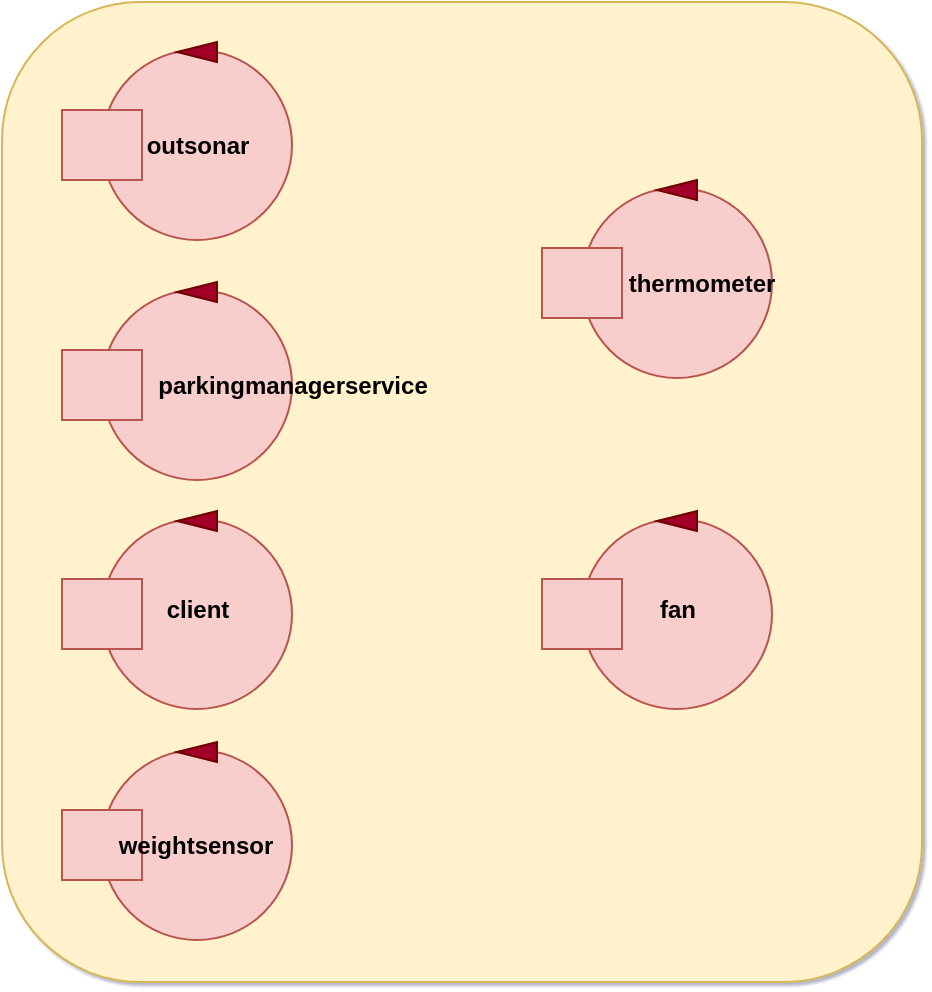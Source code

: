 <mxfile version="14.6.13" type="device"><diagram id="wI8z80SIdUuaSBe2A1s2" name="Pagina-1"><mxGraphModel dx="1086" dy="846" grid="1" gridSize="10" guides="1" tooltips="1" connect="1" arrows="1" fold="1" page="1" pageScale="1" pageWidth="827" pageHeight="1169" math="0" shadow="1"><root><mxCell id="0"/><mxCell id="1" parent="0"/><mxCell id="29DvXg12gKmN38C7rXfU-37" value="" style="rounded=1;whiteSpace=wrap;html=1;fillColor=#fff2cc;strokeColor=#d6b656;" parent="1" vertex="1"><mxGeometry x="590" y="240" width="460" height="490" as="geometry"/></mxCell><mxCell id="29DvXg12gKmN38C7rXfU-38" value="" style="ellipse;whiteSpace=wrap;html=1;aspect=fixed;fillColor=#f8cecc;strokeColor=#b85450;" parent="1" vertex="1"><mxGeometry x="640" y="384" width="95" height="95" as="geometry"/></mxCell><mxCell id="29DvXg12gKmN38C7rXfU-39" value="" style="rounded=0;whiteSpace=wrap;html=1;fillColor=#f8cecc;strokeColor=#b85450;" parent="1" vertex="1"><mxGeometry x="620" y="414" width="40" height="35" as="geometry"/></mxCell><mxCell id="29DvXg12gKmN38C7rXfU-40" value="" style="triangle;whiteSpace=wrap;html=1;rotation=-180;fillColor=#a20025;strokeColor=#6F0000;fontColor=#ffffff;" parent="1" vertex="1"><mxGeometry x="677.5" y="380" width="20" height="10" as="geometry"/></mxCell><mxCell id="29DvXg12gKmN38C7rXfU-41" value="&lt;font color=&quot;#000000&quot;&gt;&lt;b&gt;parkingmanagerservice&lt;/b&gt;&lt;/font&gt;" style="text;html=1;strokeColor=none;fillColor=none;align=center;verticalAlign=middle;whiteSpace=wrap;rounded=0;" parent="1" vertex="1"><mxGeometry x="669" y="421.5" width="132.5" height="20" as="geometry"/></mxCell><mxCell id="29DvXg12gKmN38C7rXfU-42" value="" style="ellipse;whiteSpace=wrap;html=1;aspect=fixed;fillColor=#f8cecc;strokeColor=#b85450;" parent="1" vertex="1"><mxGeometry x="640.0" y="264" width="95" height="95" as="geometry"/></mxCell><mxCell id="29DvXg12gKmN38C7rXfU-43" value="" style="rounded=0;whiteSpace=wrap;html=1;fillColor=#f8cecc;strokeColor=#b85450;" parent="1" vertex="1"><mxGeometry x="620.0" y="294" width="40" height="35" as="geometry"/></mxCell><mxCell id="29DvXg12gKmN38C7rXfU-44" value="" style="triangle;whiteSpace=wrap;html=1;rotation=-180;fillColor=#a20025;strokeColor=#6F0000;fontColor=#ffffff;" parent="1" vertex="1"><mxGeometry x="677.5" y="260" width="20" height="10" as="geometry"/></mxCell><mxCell id="29DvXg12gKmN38C7rXfU-45" value="&lt;font color=&quot;#000000&quot;&gt;&lt;b&gt;outsonar&lt;/b&gt;&lt;/font&gt;" style="text;html=1;strokeColor=none;fillColor=none;align=center;verticalAlign=middle;whiteSpace=wrap;rounded=0;" parent="1" vertex="1"><mxGeometry x="668.0" y="302" width="40" height="20" as="geometry"/></mxCell><mxCell id="29DvXg12gKmN38C7rXfU-46" value="" style="ellipse;whiteSpace=wrap;html=1;aspect=fixed;fillColor=#f8cecc;strokeColor=#b85450;" parent="1" vertex="1"><mxGeometry x="640.0" y="614" width="95" height="95" as="geometry"/></mxCell><mxCell id="29DvXg12gKmN38C7rXfU-47" value="" style="rounded=0;whiteSpace=wrap;html=1;fillColor=#f8cecc;strokeColor=#b85450;" parent="1" vertex="1"><mxGeometry x="620.0" y="644" width="40" height="35" as="geometry"/></mxCell><mxCell id="29DvXg12gKmN38C7rXfU-48" value="" style="triangle;whiteSpace=wrap;html=1;rotation=-180;fillColor=#a20025;strokeColor=#6F0000;fontColor=#ffffff;" parent="1" vertex="1"><mxGeometry x="677.5" y="610" width="20" height="10" as="geometry"/></mxCell><mxCell id="29DvXg12gKmN38C7rXfU-49" value="&lt;font color=&quot;#000000&quot;&gt;&lt;b&gt;weightsensor&lt;/b&gt;&lt;/font&gt;" style="text;html=1;strokeColor=none;fillColor=none;align=center;verticalAlign=middle;whiteSpace=wrap;rounded=0;" parent="1" vertex="1"><mxGeometry x="667.0" y="652" width="40" height="20" as="geometry"/></mxCell><mxCell id="29DvXg12gKmN38C7rXfU-50" value="" style="ellipse;whiteSpace=wrap;html=1;aspect=fixed;fillColor=#f8cecc;strokeColor=#b85450;" parent="1" vertex="1"><mxGeometry x="640.0" y="498.5" width="95" height="95" as="geometry"/></mxCell><mxCell id="29DvXg12gKmN38C7rXfU-51" value="&lt;font color=&quot;#000000&quot;&gt;&lt;b&gt;client&lt;/b&gt;&lt;/font&gt;" style="text;html=1;strokeColor=none;fillColor=none;align=center;verticalAlign=middle;whiteSpace=wrap;rounded=0;" parent="1" vertex="1"><mxGeometry x="668" y="536.5" width="40" height="15.5" as="geometry"/></mxCell><mxCell id="29DvXg12gKmN38C7rXfU-52" value="" style="rounded=0;whiteSpace=wrap;html=1;fillColor=#f8cecc;strokeColor=#b85450;" parent="1" vertex="1"><mxGeometry x="620.0" y="528.5" width="40" height="35" as="geometry"/></mxCell><mxCell id="29DvXg12gKmN38C7rXfU-53" value="" style="triangle;whiteSpace=wrap;html=1;rotation=-180;fillColor=#a20025;strokeColor=#6F0000;fontColor=#ffffff;" parent="1" vertex="1"><mxGeometry x="677.5" y="494.5" width="20" height="10" as="geometry"/></mxCell><mxCell id="29DvXg12gKmN38C7rXfU-57" value="" style="ellipse;whiteSpace=wrap;html=1;aspect=fixed;fillColor=#f8cecc;strokeColor=#b85450;" parent="1" vertex="1"><mxGeometry x="880.0" y="333" width="95" height="95" as="geometry"/></mxCell><mxCell id="29DvXg12gKmN38C7rXfU-58" value="&lt;b&gt;thermometer&lt;/b&gt;" style="text;html=1;strokeColor=none;fillColor=none;align=center;verticalAlign=middle;whiteSpace=wrap;rounded=0;fontColor=#000000;" parent="1" vertex="1"><mxGeometry x="920" y="372.75" width="40" height="15.5" as="geometry"/></mxCell><mxCell id="29DvXg12gKmN38C7rXfU-59" value="" style="rounded=0;whiteSpace=wrap;html=1;fillColor=#f8cecc;strokeColor=#b85450;" parent="1" vertex="1"><mxGeometry x="860.0" y="363" width="40" height="35" as="geometry"/></mxCell><mxCell id="29DvXg12gKmN38C7rXfU-60" value="" style="triangle;whiteSpace=wrap;html=1;rotation=-180;fillColor=#a20025;strokeColor=#6F0000;fontColor=#ffffff;" parent="1" vertex="1"><mxGeometry x="917.5" y="329" width="20" height="10" as="geometry"/></mxCell><mxCell id="29DvXg12gKmN38C7rXfU-61" value="" style="ellipse;whiteSpace=wrap;html=1;aspect=fixed;fillColor=#f8cecc;strokeColor=#b85450;" parent="1" vertex="1"><mxGeometry x="880.0" y="498.5" width="95" height="95" as="geometry"/></mxCell><mxCell id="29DvXg12gKmN38C7rXfU-62" value="&lt;b&gt;fan&lt;/b&gt;" style="text;html=1;strokeColor=none;fillColor=none;align=center;verticalAlign=middle;whiteSpace=wrap;rounded=0;fontColor=#000000;" parent="1" vertex="1"><mxGeometry x="908" y="536.5" width="40" height="15.5" as="geometry"/></mxCell><mxCell id="29DvXg12gKmN38C7rXfU-63" value="" style="rounded=0;whiteSpace=wrap;html=1;fillColor=#f8cecc;strokeColor=#b85450;" parent="1" vertex="1"><mxGeometry x="860.0" y="528.5" width="40" height="35" as="geometry"/></mxCell><mxCell id="29DvXg12gKmN38C7rXfU-64" value="" style="triangle;whiteSpace=wrap;html=1;rotation=-180;fillColor=#a20025;strokeColor=#6F0000;fontColor=#ffffff;" parent="1" vertex="1"><mxGeometry x="917.5" y="494.5" width="20" height="10" as="geometry"/></mxCell></root></mxGraphModel></diagram></mxfile>